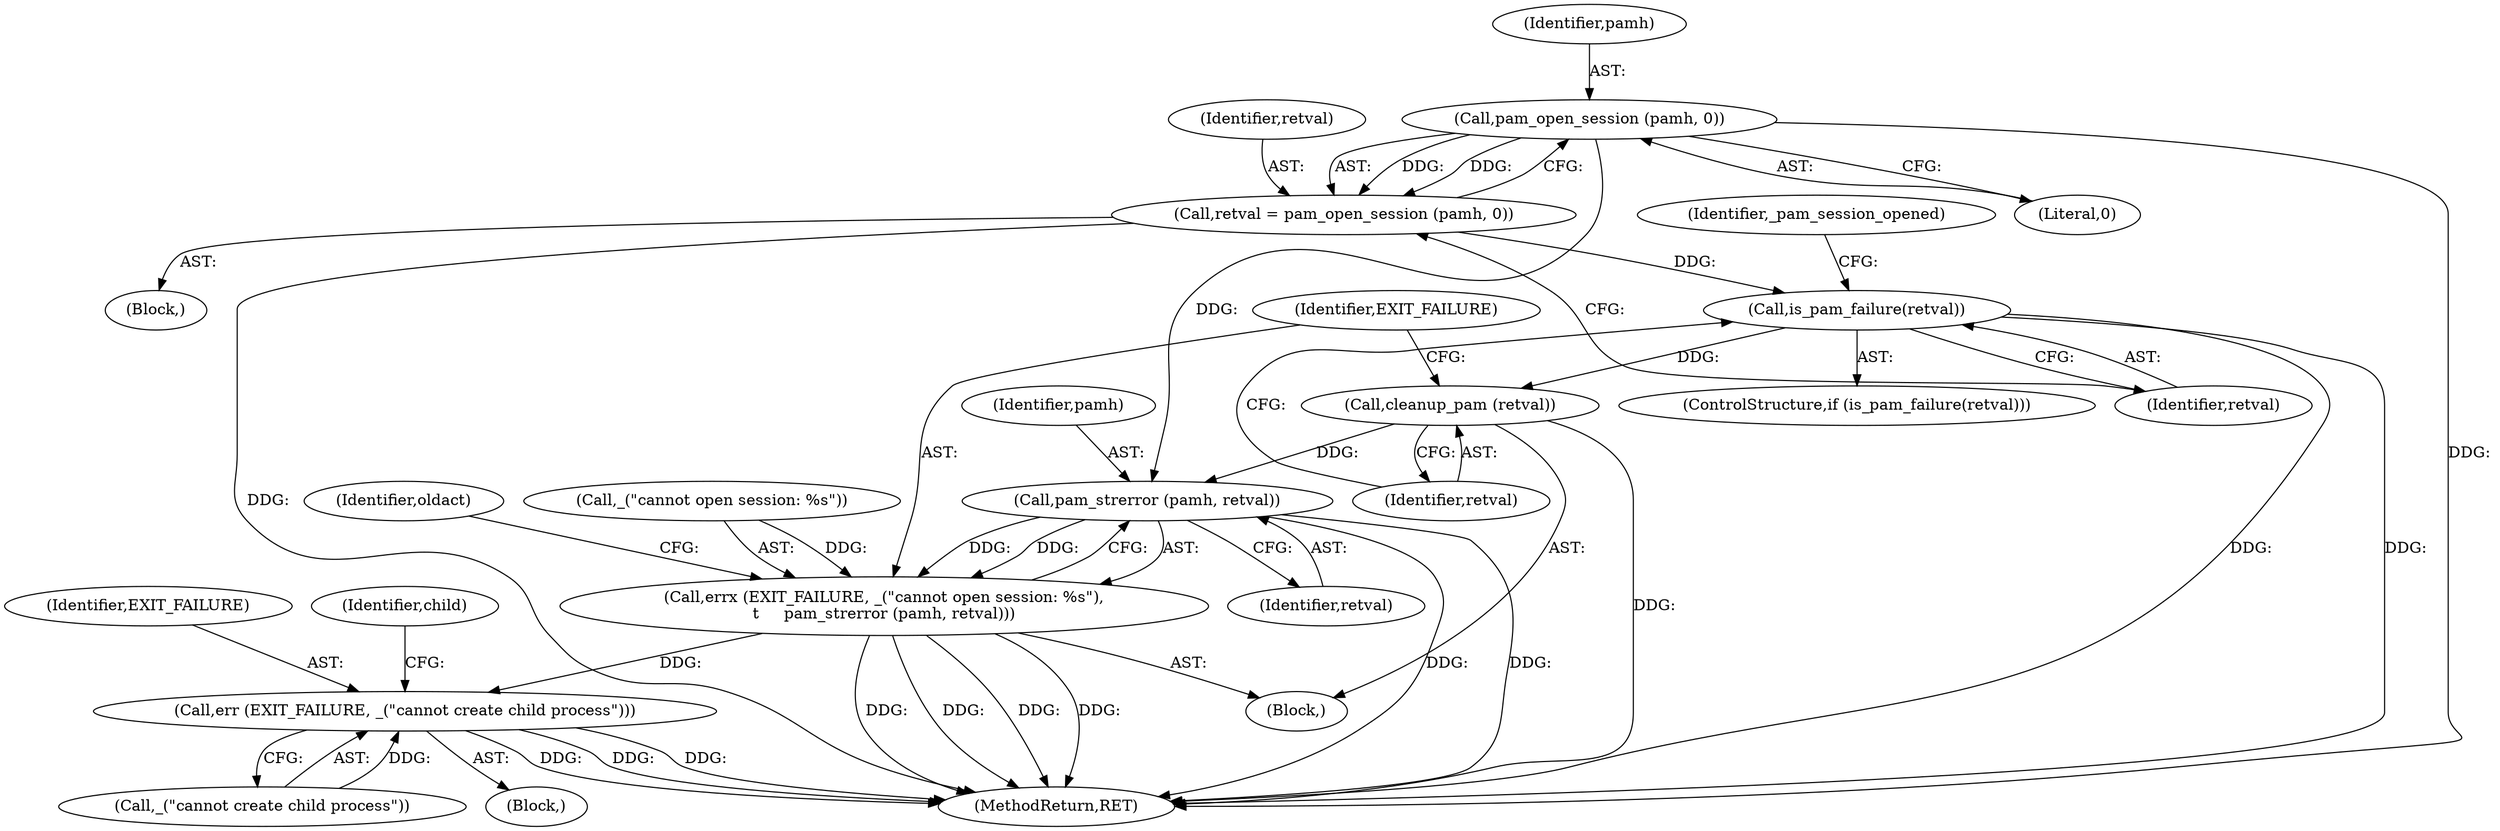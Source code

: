 digraph "0_util-linux_dffab154d29a288aa171ff50263ecc8f2e14a891@API" {
"1000132" [label="(Call,pam_strerror (pamh, retval))"];
"1000119" [label="(Call,pam_open_session (pamh, 0))"];
"1000126" [label="(Call,cleanup_pam (retval))"];
"1000123" [label="(Call,is_pam_failure(retval))"];
"1000117" [label="(Call,retval = pam_open_session (pamh, 0))"];
"1000128" [label="(Call,errx (EXIT_FAILURE, _(\"cannot open session: %s\"),\n\t     pam_strerror (pamh, retval)))"];
"1000157" [label="(Call,err (EXIT_FAILURE, _(\"cannot create child process\")))"];
"1000125" [label="(Block,)"];
"1000159" [label="(Call,_(\"cannot create child process\"))"];
"1000163" [label="(Identifier,child)"];
"1000157" [label="(Call,err (EXIT_FAILURE, _(\"cannot create child process\")))"];
"1000123" [label="(Call,is_pam_failure(retval))"];
"1000122" [label="(ControlStructure,if (is_pam_failure(retval)))"];
"1000127" [label="(Identifier,retval)"];
"1000158" [label="(Identifier,EXIT_FAILURE)"];
"1000154" [label="(Block,)"];
"1000129" [label="(Identifier,EXIT_FAILURE)"];
"1000126" [label="(Call,cleanup_pam (retval))"];
"1000119" [label="(Call,pam_open_session (pamh, 0))"];
"1000124" [label="(Identifier,retval)"];
"1000117" [label="(Call,retval = pam_open_session (pamh, 0))"];
"1000130" [label="(Call,_(\"cannot open session: %s\"))"];
"1000120" [label="(Identifier,pamh)"];
"1000108" [label="(Block,)"];
"1000140" [label="(Identifier,oldact)"];
"1000134" [label="(Identifier,retval)"];
"1000121" [label="(Literal,0)"];
"1000132" [label="(Call,pam_strerror (pamh, retval))"];
"1000133" [label="(Identifier,pamh)"];
"1000128" [label="(Call,errx (EXIT_FAILURE, _(\"cannot open session: %s\"),\n\t     pam_strerror (pamh, retval)))"];
"1000449" [label="(MethodReturn,RET)"];
"1000118" [label="(Identifier,retval)"];
"1000137" [label="(Identifier,_pam_session_opened)"];
"1000132" -> "1000128"  [label="AST: "];
"1000132" -> "1000134"  [label="CFG: "];
"1000133" -> "1000132"  [label="AST: "];
"1000134" -> "1000132"  [label="AST: "];
"1000128" -> "1000132"  [label="CFG: "];
"1000132" -> "1000449"  [label="DDG: "];
"1000132" -> "1000449"  [label="DDG: "];
"1000132" -> "1000128"  [label="DDG: "];
"1000132" -> "1000128"  [label="DDG: "];
"1000119" -> "1000132"  [label="DDG: "];
"1000126" -> "1000132"  [label="DDG: "];
"1000119" -> "1000117"  [label="AST: "];
"1000119" -> "1000121"  [label="CFG: "];
"1000120" -> "1000119"  [label="AST: "];
"1000121" -> "1000119"  [label="AST: "];
"1000117" -> "1000119"  [label="CFG: "];
"1000119" -> "1000449"  [label="DDG: "];
"1000119" -> "1000117"  [label="DDG: "];
"1000119" -> "1000117"  [label="DDG: "];
"1000126" -> "1000125"  [label="AST: "];
"1000126" -> "1000127"  [label="CFG: "];
"1000127" -> "1000126"  [label="AST: "];
"1000129" -> "1000126"  [label="CFG: "];
"1000126" -> "1000449"  [label="DDG: "];
"1000123" -> "1000126"  [label="DDG: "];
"1000123" -> "1000122"  [label="AST: "];
"1000123" -> "1000124"  [label="CFG: "];
"1000124" -> "1000123"  [label="AST: "];
"1000127" -> "1000123"  [label="CFG: "];
"1000137" -> "1000123"  [label="CFG: "];
"1000123" -> "1000449"  [label="DDG: "];
"1000123" -> "1000449"  [label="DDG: "];
"1000117" -> "1000123"  [label="DDG: "];
"1000117" -> "1000108"  [label="AST: "];
"1000118" -> "1000117"  [label="AST: "];
"1000124" -> "1000117"  [label="CFG: "];
"1000117" -> "1000449"  [label="DDG: "];
"1000128" -> "1000125"  [label="AST: "];
"1000129" -> "1000128"  [label="AST: "];
"1000130" -> "1000128"  [label="AST: "];
"1000140" -> "1000128"  [label="CFG: "];
"1000128" -> "1000449"  [label="DDG: "];
"1000128" -> "1000449"  [label="DDG: "];
"1000128" -> "1000449"  [label="DDG: "];
"1000128" -> "1000449"  [label="DDG: "];
"1000130" -> "1000128"  [label="DDG: "];
"1000128" -> "1000157"  [label="DDG: "];
"1000157" -> "1000154"  [label="AST: "];
"1000157" -> "1000159"  [label="CFG: "];
"1000158" -> "1000157"  [label="AST: "];
"1000159" -> "1000157"  [label="AST: "];
"1000163" -> "1000157"  [label="CFG: "];
"1000157" -> "1000449"  [label="DDG: "];
"1000157" -> "1000449"  [label="DDG: "];
"1000157" -> "1000449"  [label="DDG: "];
"1000159" -> "1000157"  [label="DDG: "];
}
